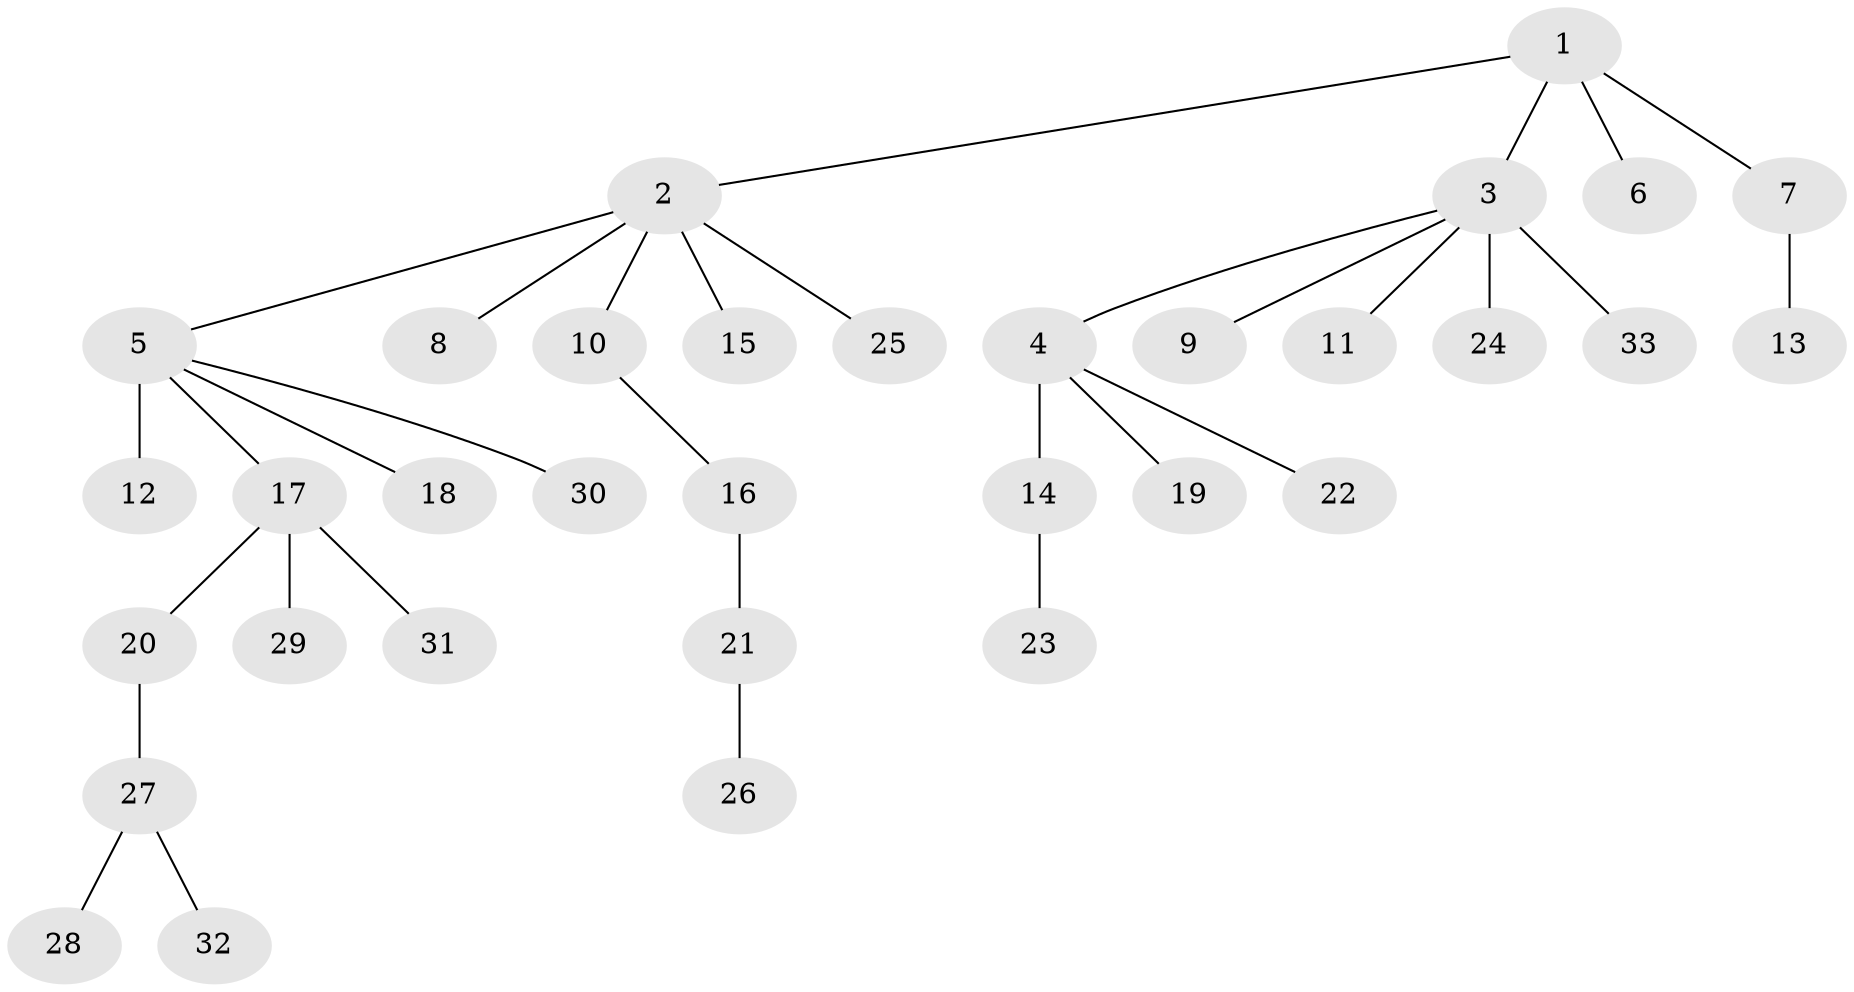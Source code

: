 // original degree distribution, {7: 0.024691358024691357, 9: 0.024691358024691357, 13: 0.012345679012345678, 1: 0.654320987654321, 2: 0.1728395061728395, 6: 0.012345679012345678, 3: 0.06172839506172839, 4: 0.024691358024691357, 5: 0.012345679012345678}
// Generated by graph-tools (version 1.1) at 2025/50/03/04/25 22:50:45]
// undirected, 33 vertices, 32 edges
graph export_dot {
  node [color=gray90,style=filled];
  1;
  2;
  3;
  4;
  5;
  6;
  7;
  8;
  9;
  10;
  11;
  12;
  13;
  14;
  15;
  16;
  17;
  18;
  19;
  20;
  21;
  22;
  23;
  24;
  25;
  26;
  27;
  28;
  29;
  30;
  31;
  32;
  33;
  1 -- 2 [weight=1.0];
  1 -- 3 [weight=1.0];
  1 -- 6 [weight=1.0];
  1 -- 7 [weight=1.0];
  2 -- 5 [weight=1.0];
  2 -- 8 [weight=1.0];
  2 -- 10 [weight=1.0];
  2 -- 15 [weight=1.0];
  2 -- 25 [weight=1.0];
  3 -- 4 [weight=1.0];
  3 -- 9 [weight=1.0];
  3 -- 11 [weight=1.0];
  3 -- 24 [weight=3.0];
  3 -- 33 [weight=1.0];
  4 -- 14 [weight=9.0];
  4 -- 19 [weight=1.0];
  4 -- 22 [weight=1.0];
  5 -- 12 [weight=4.0];
  5 -- 17 [weight=1.0];
  5 -- 18 [weight=1.0];
  5 -- 30 [weight=1.0];
  7 -- 13 [weight=4.0];
  10 -- 16 [weight=1.0];
  14 -- 23 [weight=1.0];
  16 -- 21 [weight=2.0];
  17 -- 20 [weight=1.0];
  17 -- 29 [weight=1.0];
  17 -- 31 [weight=1.0];
  20 -- 27 [weight=1.0];
  21 -- 26 [weight=1.0];
  27 -- 28 [weight=1.0];
  27 -- 32 [weight=1.0];
}
